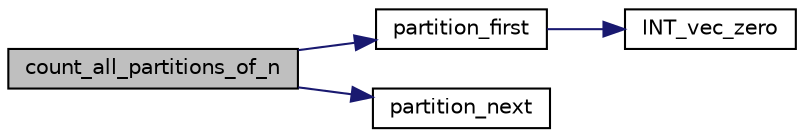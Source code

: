 digraph "count_all_partitions_of_n"
{
  edge [fontname="Helvetica",fontsize="10",labelfontname="Helvetica",labelfontsize="10"];
  node [fontname="Helvetica",fontsize="10",shape=record];
  rankdir="LR";
  Node13 [label="count_all_partitions_of_n",height=0.2,width=0.4,color="black", fillcolor="grey75", style="filled", fontcolor="black"];
  Node13 -> Node14 [color="midnightblue",fontsize="10",style="solid",fontname="Helvetica"];
  Node14 [label="partition_first",height=0.2,width=0.4,color="black", fillcolor="white", style="filled",URL="$d2/d7c/combinatorics_8_c.html#a37cd07fbcf0bb8edf525895ff5342b4e"];
  Node14 -> Node15 [color="midnightblue",fontsize="10",style="solid",fontname="Helvetica"];
  Node15 [label="INT_vec_zero",height=0.2,width=0.4,color="black", fillcolor="white", style="filled",URL="$df/dbf/sajeeb_8_c.html#aa8c9c7977203577026080f546fe4980f"];
  Node13 -> Node16 [color="midnightblue",fontsize="10",style="solid",fontname="Helvetica"];
  Node16 [label="partition_next",height=0.2,width=0.4,color="black", fillcolor="white", style="filled",URL="$d2/d7c/combinatorics_8_c.html#a17bc818e72947a68560bf8f2e151d7e7"];
}
